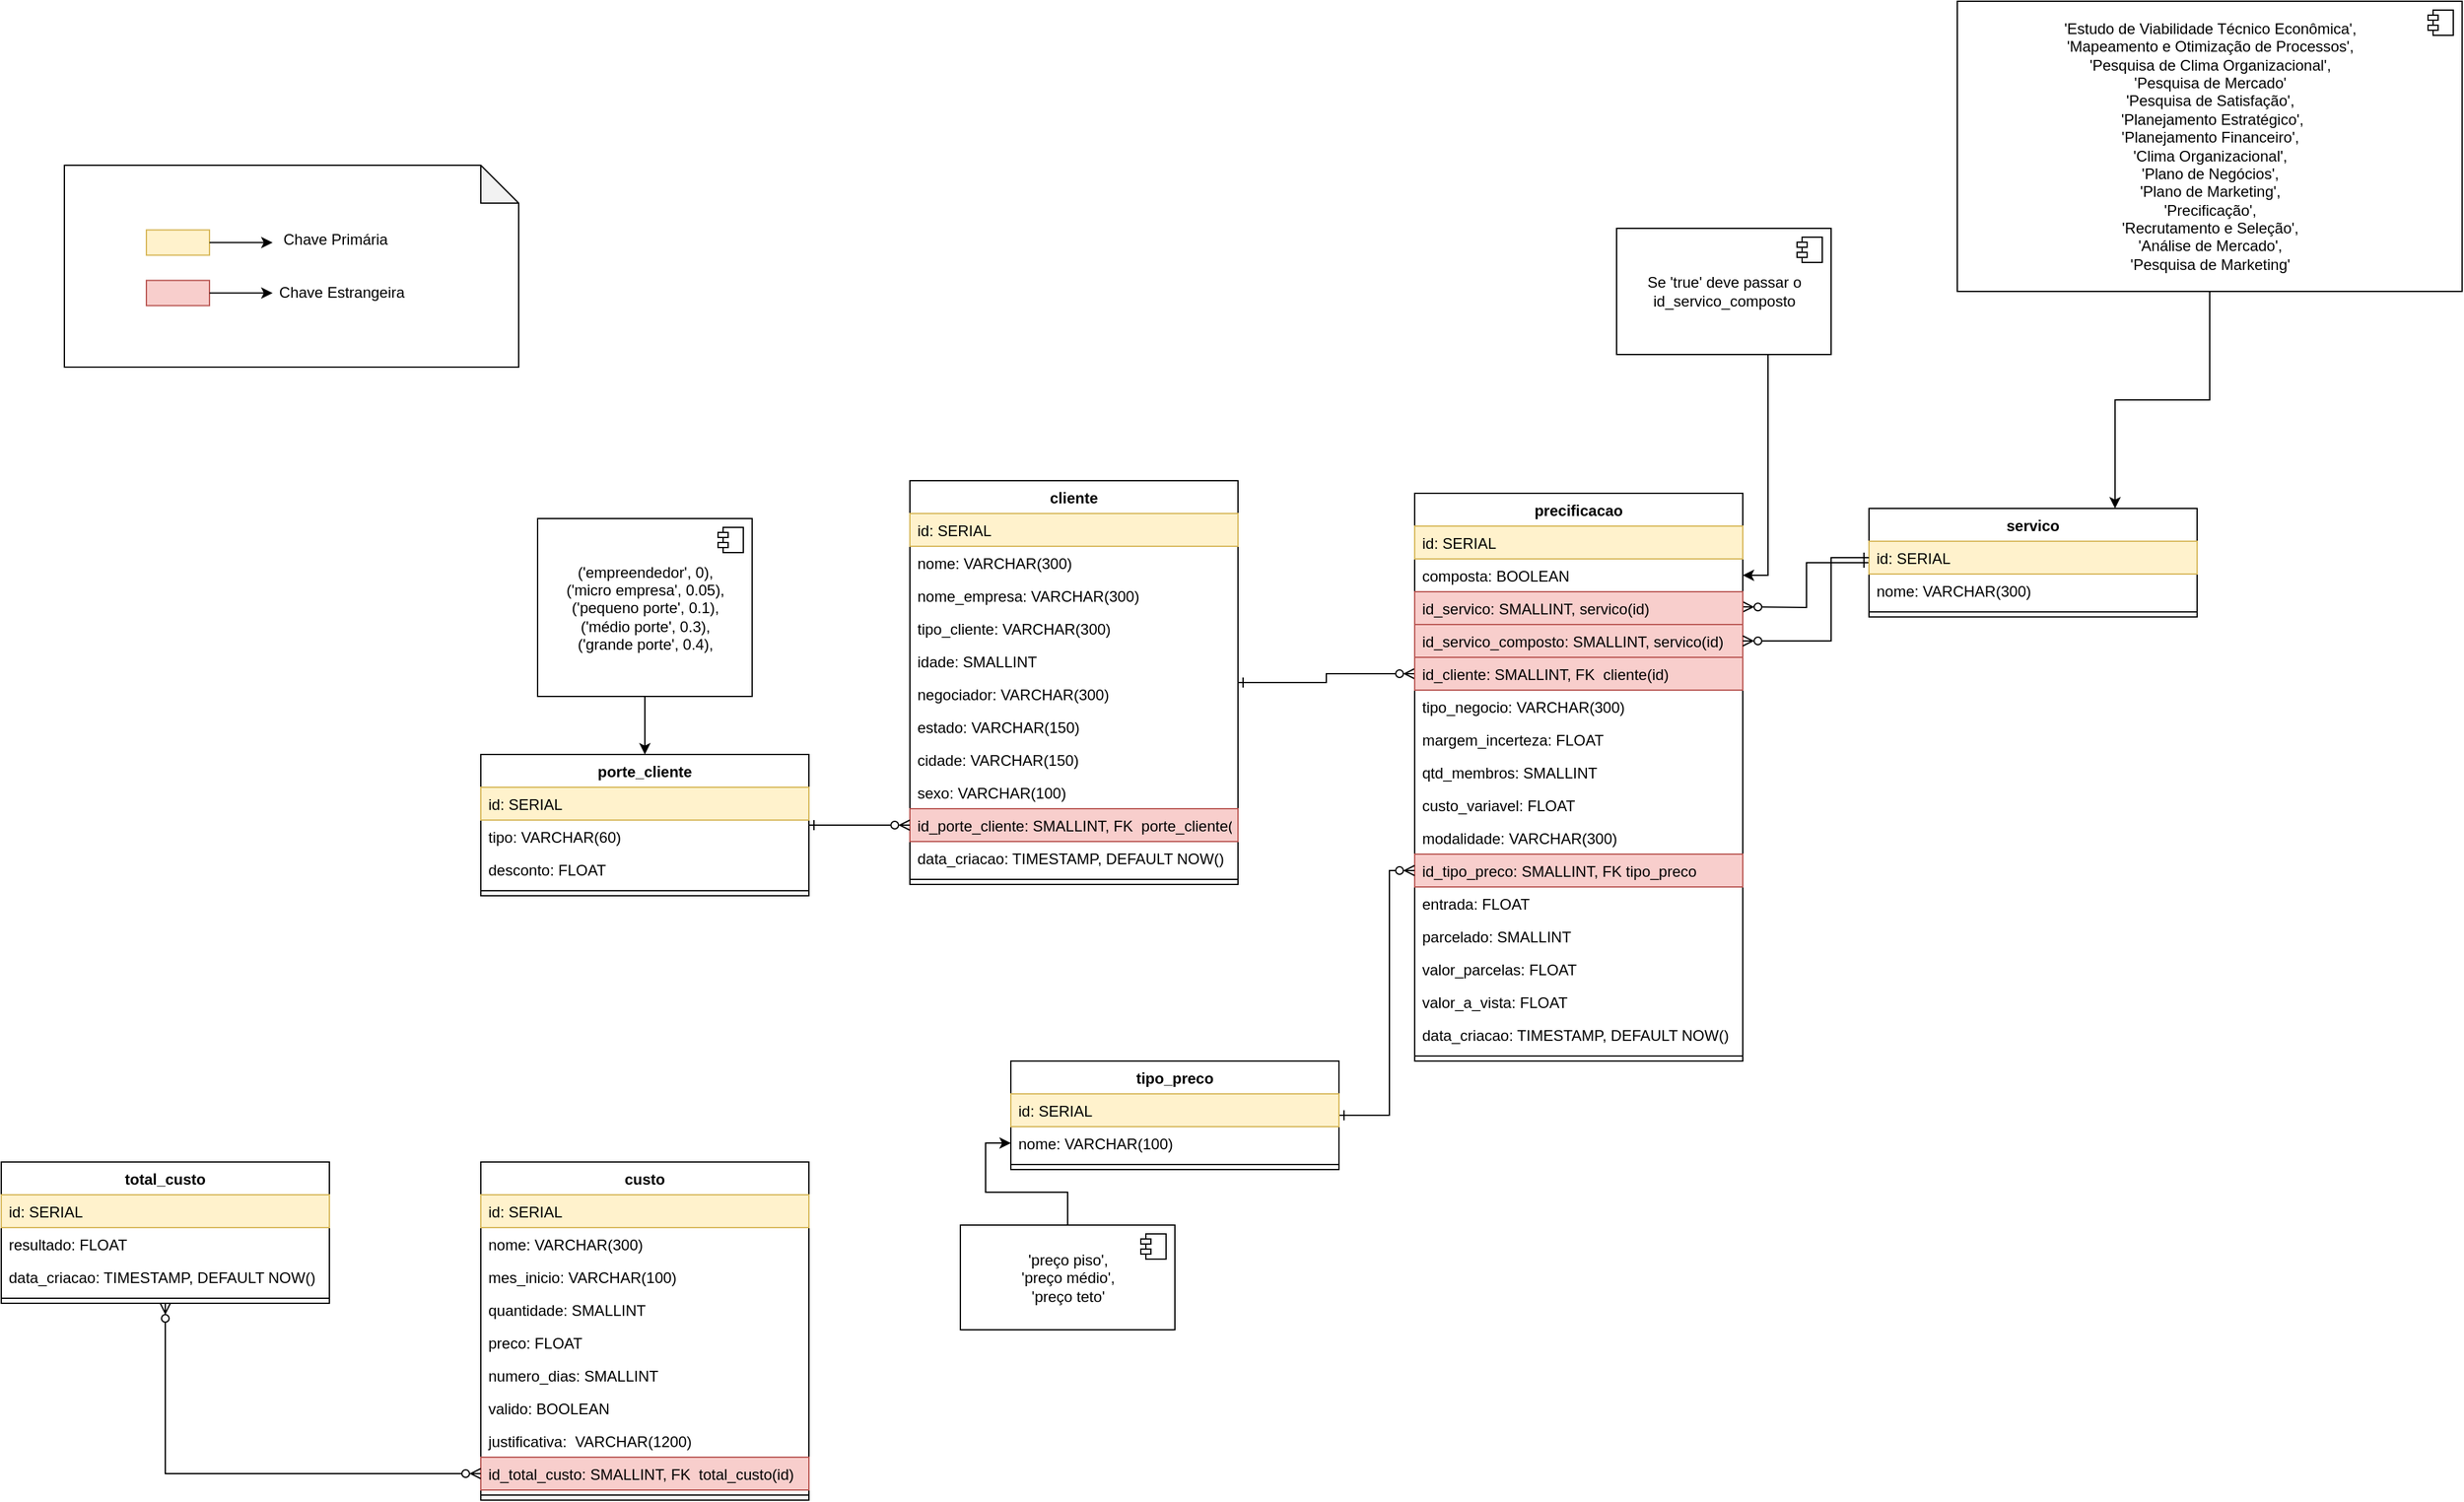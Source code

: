 <mxfile version="21.6.8" type="device">
  <diagram name="Página-1" id="OojbVuxw93xa1ULGr0nL">
    <mxGraphModel dx="2657" dy="1266" grid="1" gridSize="10" guides="1" tooltips="1" connect="1" arrows="1" fold="1" page="1" pageScale="1" pageWidth="827" pageHeight="1169" math="0" shadow="0">
      <root>
        <mxCell id="0" />
        <mxCell id="1" parent="0" />
        <mxCell id="Xt7bGyLg8HDcr2M8Km3x-40" style="edgeStyle=orthogonalEdgeStyle;rounded=0;orthogonalLoop=1;jettySize=auto;html=1;endArrow=ERzeroToMany;endFill=0;startArrow=ERone;startFill=0;" parent="1" source="eECu6zsZxVr2fr7YNmku-34" edge="1">
          <mxGeometry relative="1" as="geometry">
            <mxPoint x="1490" y="620" as="targetPoint" />
          </mxGeometry>
        </mxCell>
        <mxCell id="eECu6zsZxVr2fr7YNmku-34" value="servico" style="swimlane;fontStyle=1;align=center;verticalAlign=top;childLayout=stackLayout;horizontal=1;startSize=26;horizontalStack=0;resizeParent=1;resizeParentMax=0;resizeLast=0;collapsible=1;marginBottom=0;" parent="1" vertex="1">
          <mxGeometry x="1590" y="542" width="260" height="86" as="geometry" />
        </mxCell>
        <mxCell id="eECu6zsZxVr2fr7YNmku-35" value="id: SERIAL" style="text;align=left;verticalAlign=top;spacingLeft=4;spacingRight=4;overflow=hidden;rotatable=0;points=[[0,0.5],[1,0.5]];portConstraint=eastwest;fillColor=#fff2cc;strokeColor=#d6b656;" parent="eECu6zsZxVr2fr7YNmku-34" vertex="1">
          <mxGeometry y="26" width="260" height="26" as="geometry" />
        </mxCell>
        <mxCell id="eECu6zsZxVr2fr7YNmku-36" value="nome: VARCHAR(300)" style="text;align=left;verticalAlign=top;spacingLeft=4;spacingRight=4;overflow=hidden;rotatable=0;points=[[0,0.5],[1,0.5]];portConstraint=eastwest;rounded=0;shadow=0;html=0;" parent="eECu6zsZxVr2fr7YNmku-34" vertex="1">
          <mxGeometry y="52" width="260" height="26" as="geometry" />
        </mxCell>
        <mxCell id="eECu6zsZxVr2fr7YNmku-37" value="" style="line;strokeWidth=1;fillColor=none;align=left;verticalAlign=middle;spacingTop=-1;spacingLeft=3;spacingRight=3;rotatable=0;labelPosition=right;points=[];portConstraint=eastwest;strokeColor=inherit;" parent="eECu6zsZxVr2fr7YNmku-34" vertex="1">
          <mxGeometry y="78" width="260" height="8" as="geometry" />
        </mxCell>
        <mxCell id="Xt7bGyLg8HDcr2M8Km3x-41" style="edgeStyle=orthogonalEdgeStyle;rounded=0;orthogonalLoop=1;jettySize=auto;html=1;entryX=0.75;entryY=0;entryDx=0;entryDy=0;" parent="1" source="eECu6zsZxVr2fr7YNmku-39" target="eECu6zsZxVr2fr7YNmku-34" edge="1">
          <mxGeometry relative="1" as="geometry" />
        </mxCell>
        <mxCell id="eECu6zsZxVr2fr7YNmku-39" value="&#39;Estudo de Viabilidade Técnico Econômica&#39;, &lt;br&gt;&#39;Mapeamento e Otimização de Processos&#39;,&lt;br style=&quot;border-color: var(--border-color); padding: 0px; margin: 0px; text-align: left;&quot;&gt;&lt;span style=&quot;text-align: left;&quot;&gt;&#39;Pesquisa de Clima Organizacional&#39;,&lt;br&gt;&#39;Pesquisa de Mercado&#39;&lt;br&gt;&#39;Pesquisa de Satisfação&#39;,&lt;br&gt;&amp;nbsp;&#39;Planejamento Estratégico&#39;,&lt;br&gt;&#39;Planejamento Financeiro&#39;,&lt;br&gt;&#39;Clima Organizacional&#39;,&lt;br&gt;&#39;Plano de Negócios&#39;,&lt;br&gt;&#39;Plano de Marketing&#39;,&lt;br&gt;&#39;Precificação&#39;,&lt;br&gt;&#39;Recrutamento e Seleção&#39;,&lt;br&gt;&#39;Análise de Mercado&#39;,&lt;br&gt;&#39;Pesquisa de Marketing&#39;&lt;br&gt;&lt;/span&gt;" style="html=1;dropTarget=0;" parent="1" vertex="1">
          <mxGeometry x="1660" y="140" width="400" height="230" as="geometry" />
        </mxCell>
        <mxCell id="eECu6zsZxVr2fr7YNmku-40" value="" style="shape=module;jettyWidth=8;jettyHeight=4;" parent="eECu6zsZxVr2fr7YNmku-39" vertex="1">
          <mxGeometry x="1" width="20" height="20" relative="1" as="geometry">
            <mxPoint x="-27" y="7" as="offset" />
          </mxGeometry>
        </mxCell>
        <mxCell id="eECu6zsZxVr2fr7YNmku-97" value="" style="group" parent="1" vertex="1" connectable="0">
          <mxGeometry x="160" y="270" width="360" height="160" as="geometry" />
        </mxCell>
        <mxCell id="eECu6zsZxVr2fr7YNmku-98" value="" style="shape=note;whiteSpace=wrap;html=1;backgroundOutline=1;darkOpacity=0.05;" parent="eECu6zsZxVr2fr7YNmku-97" vertex="1">
          <mxGeometry width="360" height="160" as="geometry" />
        </mxCell>
        <mxCell id="eECu6zsZxVr2fr7YNmku-99" value="" style="group" parent="eECu6zsZxVr2fr7YNmku-97" vertex="1" connectable="0">
          <mxGeometry x="65" y="46.25" width="210" height="67.5" as="geometry" />
        </mxCell>
        <mxCell id="eECu6zsZxVr2fr7YNmku-100" value="" style="rounded=0;whiteSpace=wrap;html=1;fillColor=#f8cecc;strokeColor=#b85450;" parent="eECu6zsZxVr2fr7YNmku-99" vertex="1">
          <mxGeometry y="45" width="50" height="20" as="geometry" />
        </mxCell>
        <mxCell id="eECu6zsZxVr2fr7YNmku-101" value="" style="rounded=0;whiteSpace=wrap;html=1;fillColor=#fff2cc;strokeColor=#d6b656;" parent="eECu6zsZxVr2fr7YNmku-99" vertex="1">
          <mxGeometry y="5" width="50" height="20" as="geometry" />
        </mxCell>
        <mxCell id="eECu6zsZxVr2fr7YNmku-102" value="Chave Primária" style="text;html=1;strokeColor=none;fillColor=none;align=center;verticalAlign=middle;whiteSpace=wrap;rounded=0;" parent="eECu6zsZxVr2fr7YNmku-99" vertex="1">
          <mxGeometry x="100" width="100" height="25" as="geometry" />
        </mxCell>
        <mxCell id="eECu6zsZxVr2fr7YNmku-103" value="Chave Estrangeira" style="text;html=1;strokeColor=none;fillColor=none;align=center;verticalAlign=middle;whiteSpace=wrap;rounded=0;" parent="eECu6zsZxVr2fr7YNmku-99" vertex="1">
          <mxGeometry x="100" y="42.5" width="110" height="25" as="geometry" />
        </mxCell>
        <mxCell id="eECu6zsZxVr2fr7YNmku-104" value="" style="endArrow=classic;html=1;rounded=0;exitX=1;exitY=0.5;exitDx=0;exitDy=0;entryX=0;entryY=0.5;entryDx=0;entryDy=0;" parent="eECu6zsZxVr2fr7YNmku-99" source="eECu6zsZxVr2fr7YNmku-100" target="eECu6zsZxVr2fr7YNmku-103" edge="1">
          <mxGeometry width="50" height="50" relative="1" as="geometry">
            <mxPoint x="50" y="95" as="sourcePoint" />
            <mxPoint x="100" y="45" as="targetPoint" />
            <Array as="points">
              <mxPoint x="70" y="55" />
            </Array>
          </mxGeometry>
        </mxCell>
        <mxCell id="eECu6zsZxVr2fr7YNmku-105" value="" style="endArrow=classic;html=1;rounded=0;exitX=1;exitY=0.5;exitDx=0;exitDy=0;" parent="eECu6zsZxVr2fr7YNmku-99" source="eECu6zsZxVr2fr7YNmku-101" edge="1">
          <mxGeometry width="50" height="50" relative="1" as="geometry">
            <mxPoint x="90" y="155" as="sourcePoint" />
            <mxPoint x="100" y="15" as="targetPoint" />
          </mxGeometry>
        </mxCell>
        <mxCell id="Xt7bGyLg8HDcr2M8Km3x-54" style="edgeStyle=orthogonalEdgeStyle;rounded=0;orthogonalLoop=1;jettySize=auto;html=1;entryX=0;entryY=0.5;entryDx=0;entryDy=0;endArrow=ERzeroToMany;endFill=0;startArrow=ERone;startFill=0;" parent="1" source="Xt7bGyLg8HDcr2M8Km3x-1" target="Xt7bGyLg8HDcr2M8Km3x-32" edge="1">
          <mxGeometry relative="1" as="geometry" />
        </mxCell>
        <mxCell id="Xt7bGyLg8HDcr2M8Km3x-1" value="cliente" style="swimlane;fontStyle=1;align=center;verticalAlign=top;childLayout=stackLayout;horizontal=1;startSize=26;horizontalStack=0;resizeParent=1;resizeParentMax=0;resizeLast=0;collapsible=1;marginBottom=0;" parent="1" vertex="1">
          <mxGeometry x="830" y="520" width="260" height="320" as="geometry" />
        </mxCell>
        <mxCell id="Xt7bGyLg8HDcr2M8Km3x-2" value="id: SERIAL" style="text;align=left;verticalAlign=top;spacingLeft=4;spacingRight=4;overflow=hidden;rotatable=0;points=[[0,0.5],[1,0.5]];portConstraint=eastwest;fillColor=#fff2cc;strokeColor=#d6b656;" parent="Xt7bGyLg8HDcr2M8Km3x-1" vertex="1">
          <mxGeometry y="26" width="260" height="26" as="geometry" />
        </mxCell>
        <mxCell id="Xt7bGyLg8HDcr2M8Km3x-3" value="nome: VARCHAR(300)" style="text;align=left;verticalAlign=top;spacingLeft=4;spacingRight=4;overflow=hidden;rotatable=0;points=[[0,0.5],[1,0.5]];portConstraint=eastwest;rounded=0;shadow=0;html=0;" parent="Xt7bGyLg8HDcr2M8Km3x-1" vertex="1">
          <mxGeometry y="52" width="260" height="26" as="geometry" />
        </mxCell>
        <mxCell id="Xt7bGyLg8HDcr2M8Km3x-5" value="nome_empresa: VARCHAR(300)" style="text;align=left;verticalAlign=top;spacingLeft=4;spacingRight=4;overflow=hidden;rotatable=0;points=[[0,0.5],[1,0.5]];portConstraint=eastwest;rounded=0;shadow=0;html=0;" parent="Xt7bGyLg8HDcr2M8Km3x-1" vertex="1">
          <mxGeometry y="78" width="260" height="26" as="geometry" />
        </mxCell>
        <mxCell id="Xt7bGyLg8HDcr2M8Km3x-6" value="tipo_cliente: VARCHAR(300)" style="text;align=left;verticalAlign=top;spacingLeft=4;spacingRight=4;overflow=hidden;rotatable=0;points=[[0,0.5],[1,0.5]];portConstraint=eastwest;rounded=0;shadow=0;html=0;" parent="Xt7bGyLg8HDcr2M8Km3x-1" vertex="1">
          <mxGeometry y="104" width="260" height="26" as="geometry" />
        </mxCell>
        <mxCell id="Xt7bGyLg8HDcr2M8Km3x-7" value="idade: SMALLINT" style="text;align=left;verticalAlign=top;spacingLeft=4;spacingRight=4;overflow=hidden;rotatable=0;points=[[0,0.5],[1,0.5]];portConstraint=eastwest;rounded=0;shadow=0;html=0;" parent="Xt7bGyLg8HDcr2M8Km3x-1" vertex="1">
          <mxGeometry y="130" width="260" height="26" as="geometry" />
        </mxCell>
        <mxCell id="Xt7bGyLg8HDcr2M8Km3x-8" value="negociador: VARCHAR(300)" style="text;align=left;verticalAlign=top;spacingLeft=4;spacingRight=4;overflow=hidden;rotatable=0;points=[[0,0.5],[1,0.5]];portConstraint=eastwest;rounded=0;shadow=0;html=0;" parent="Xt7bGyLg8HDcr2M8Km3x-1" vertex="1">
          <mxGeometry y="156" width="260" height="26" as="geometry" />
        </mxCell>
        <mxCell id="Xt7bGyLg8HDcr2M8Km3x-9" value="estado: VARCHAR(150)" style="text;align=left;verticalAlign=top;spacingLeft=4;spacingRight=4;overflow=hidden;rotatable=0;points=[[0,0.5],[1,0.5]];portConstraint=eastwest;rounded=0;shadow=0;html=0;" parent="Xt7bGyLg8HDcr2M8Km3x-1" vertex="1">
          <mxGeometry y="182" width="260" height="26" as="geometry" />
        </mxCell>
        <mxCell id="Xt7bGyLg8HDcr2M8Km3x-11" value="cidade: VARCHAR(150)" style="text;align=left;verticalAlign=top;spacingLeft=4;spacingRight=4;overflow=hidden;rotatable=0;points=[[0,0.5],[1,0.5]];portConstraint=eastwest;rounded=0;shadow=0;html=0;" parent="Xt7bGyLg8HDcr2M8Km3x-1" vertex="1">
          <mxGeometry y="208" width="260" height="26" as="geometry" />
        </mxCell>
        <mxCell id="Xt7bGyLg8HDcr2M8Km3x-10" value="sexo: VARCHAR(100)" style="text;align=left;verticalAlign=top;spacingLeft=4;spacingRight=4;overflow=hidden;rotatable=0;points=[[0,0.5],[1,0.5]];portConstraint=eastwest;rounded=0;shadow=0;html=0;" parent="Xt7bGyLg8HDcr2M8Km3x-1" vertex="1">
          <mxGeometry y="234" width="260" height="26" as="geometry" />
        </mxCell>
        <mxCell id="Xt7bGyLg8HDcr2M8Km3x-12" value="id_porte_cliente: SMALLINT, FK  porte_cliente(id)" style="text;align=left;verticalAlign=top;spacingLeft=4;spacingRight=4;overflow=hidden;rotatable=0;points=[[0,0.5],[1,0.5]];portConstraint=eastwest;rounded=0;shadow=0;html=0;fillColor=#f8cecc;strokeColor=#b85450;" parent="Xt7bGyLg8HDcr2M8Km3x-1" vertex="1">
          <mxGeometry y="260" width="260" height="26" as="geometry" />
        </mxCell>
        <mxCell id="3DhGtUNR9gq0dcqXQN8T-7" value="data_criacao: TIMESTAMP, DEFAULT NOW()" style="text;align=left;verticalAlign=top;spacingLeft=4;spacingRight=4;overflow=hidden;rotatable=0;points=[[0,0.5],[1,0.5]];portConstraint=eastwest;rounded=0;shadow=0;html=0;" parent="Xt7bGyLg8HDcr2M8Km3x-1" vertex="1">
          <mxGeometry y="286" width="260" height="26" as="geometry" />
        </mxCell>
        <mxCell id="Xt7bGyLg8HDcr2M8Km3x-4" value="" style="line;strokeWidth=1;fillColor=none;align=left;verticalAlign=middle;spacingTop=-1;spacingLeft=3;spacingRight=3;rotatable=0;labelPosition=right;points=[];portConstraint=eastwest;strokeColor=inherit;" parent="Xt7bGyLg8HDcr2M8Km3x-1" vertex="1">
          <mxGeometry y="312" width="260" height="8" as="geometry" />
        </mxCell>
        <mxCell id="Xt7bGyLg8HDcr2M8Km3x-18" style="edgeStyle=orthogonalEdgeStyle;rounded=0;orthogonalLoop=1;jettySize=auto;html=1;entryX=0;entryY=0.5;entryDx=0;entryDy=0;startArrow=ERone;startFill=0;endArrow=ERzeroToMany;endFill=0;" parent="1" source="Xt7bGyLg8HDcr2M8Km3x-13" target="Xt7bGyLg8HDcr2M8Km3x-12" edge="1">
          <mxGeometry relative="1" as="geometry">
            <mxPoint x="1170" y="790" as="targetPoint" />
          </mxGeometry>
        </mxCell>
        <mxCell id="Xt7bGyLg8HDcr2M8Km3x-13" value="porte_cliente" style="swimlane;fontStyle=1;align=center;verticalAlign=top;childLayout=stackLayout;horizontal=1;startSize=26;horizontalStack=0;resizeParent=1;resizeParentMax=0;resizeLast=0;collapsible=1;marginBottom=0;" parent="1" vertex="1">
          <mxGeometry x="490" y="737" width="260" height="112" as="geometry" />
        </mxCell>
        <mxCell id="Xt7bGyLg8HDcr2M8Km3x-14" value="id: SERIAL" style="text;align=left;verticalAlign=top;spacingLeft=4;spacingRight=4;overflow=hidden;rotatable=0;points=[[0,0.5],[1,0.5]];portConstraint=eastwest;fillColor=#fff2cc;strokeColor=#d6b656;" parent="Xt7bGyLg8HDcr2M8Km3x-13" vertex="1">
          <mxGeometry y="26" width="260" height="26" as="geometry" />
        </mxCell>
        <mxCell id="Xt7bGyLg8HDcr2M8Km3x-15" value="tipo: VARCHAR(60)" style="text;align=left;verticalAlign=top;spacingLeft=4;spacingRight=4;overflow=hidden;rotatable=0;points=[[0,0.5],[1,0.5]];portConstraint=eastwest;rounded=0;shadow=0;html=0;" parent="Xt7bGyLg8HDcr2M8Km3x-13" vertex="1">
          <mxGeometry y="52" width="260" height="26" as="geometry" />
        </mxCell>
        <mxCell id="Xt7bGyLg8HDcr2M8Km3x-16" value="desconto: FLOAT" style="text;align=left;verticalAlign=top;spacingLeft=4;spacingRight=4;overflow=hidden;rotatable=0;points=[[0,0.5],[1,0.5]];portConstraint=eastwest;rounded=0;shadow=0;html=0;" parent="Xt7bGyLg8HDcr2M8Km3x-13" vertex="1">
          <mxGeometry y="78" width="260" height="26" as="geometry" />
        </mxCell>
        <mxCell id="Xt7bGyLg8HDcr2M8Km3x-17" value="" style="line;strokeWidth=1;fillColor=none;align=left;verticalAlign=middle;spacingTop=-1;spacingLeft=3;spacingRight=3;rotatable=0;labelPosition=right;points=[];portConstraint=eastwest;strokeColor=inherit;" parent="Xt7bGyLg8HDcr2M8Km3x-13" vertex="1">
          <mxGeometry y="104" width="260" height="8" as="geometry" />
        </mxCell>
        <mxCell id="Xt7bGyLg8HDcr2M8Km3x-53" style="edgeStyle=orthogonalEdgeStyle;rounded=0;orthogonalLoop=1;jettySize=auto;html=1;entryX=0.5;entryY=0;entryDx=0;entryDy=0;" parent="1" source="Xt7bGyLg8HDcr2M8Km3x-19" target="Xt7bGyLg8HDcr2M8Km3x-13" edge="1">
          <mxGeometry relative="1" as="geometry" />
        </mxCell>
        <mxCell id="Xt7bGyLg8HDcr2M8Km3x-19" value="(&#39;empreendedor&#39;, 0), &lt;br&gt;(&#39;micro empresa&#39;, 0.05),&lt;br style=&quot;border-color: var(--border-color); padding: 0px; margin: 0px; text-align: left;&quot;&gt;(&lt;span style=&quot;text-align: left;&quot;&gt;&#39;pequeno porte&#39;, 0.1),&lt;/span&gt;&lt;br&gt;(&lt;span style=&quot;border-color: var(--border-color); text-align: left;&quot;&gt;&#39;médio porte&#39;, 0.3),&lt;br&gt;&lt;/span&gt;(&#39;grande porte&#39;, 0.4),&lt;span style=&quot;text-align: left;&quot;&gt;&lt;br&gt;&lt;/span&gt;" style="html=1;dropTarget=0;" parent="1" vertex="1">
          <mxGeometry x="535" y="550" width="170" height="141" as="geometry" />
        </mxCell>
        <mxCell id="Xt7bGyLg8HDcr2M8Km3x-20" value="" style="shape=module;jettyWidth=8;jettyHeight=4;" parent="Xt7bGyLg8HDcr2M8Km3x-19" vertex="1">
          <mxGeometry x="1" width="20" height="20" relative="1" as="geometry">
            <mxPoint x="-27" y="7" as="offset" />
          </mxGeometry>
        </mxCell>
        <mxCell id="Xt7bGyLg8HDcr2M8Km3x-22" value="precificacao" style="swimlane;fontStyle=1;align=center;verticalAlign=top;childLayout=stackLayout;horizontal=1;startSize=26;horizontalStack=0;resizeParent=1;resizeParentMax=0;resizeLast=0;collapsible=1;marginBottom=0;" parent="1" vertex="1">
          <mxGeometry x="1230" y="530" width="260" height="450" as="geometry" />
        </mxCell>
        <mxCell id="Xt7bGyLg8HDcr2M8Km3x-23" value="id: SERIAL" style="text;align=left;verticalAlign=top;spacingLeft=4;spacingRight=4;overflow=hidden;rotatable=0;points=[[0,0.5],[1,0.5]];portConstraint=eastwest;fillColor=#fff2cc;strokeColor=#d6b656;" parent="Xt7bGyLg8HDcr2M8Km3x-22" vertex="1">
          <mxGeometry y="26" width="260" height="26" as="geometry" />
        </mxCell>
        <mxCell id="Xt7bGyLg8HDcr2M8Km3x-31" value="composta: BOOLEAN" style="text;align=left;verticalAlign=top;spacingLeft=4;spacingRight=4;overflow=hidden;rotatable=0;points=[[0,0.5],[1,0.5]];portConstraint=eastwest;rounded=0;shadow=0;html=0;" parent="Xt7bGyLg8HDcr2M8Km3x-22" vertex="1">
          <mxGeometry y="52" width="260" height="26" as="geometry" />
        </mxCell>
        <mxCell id="Xt7bGyLg8HDcr2M8Km3x-42" value="id_servico: SMALLINT, servico(id)" style="text;align=left;verticalAlign=top;spacingLeft=4;spacingRight=4;overflow=hidden;rotatable=0;points=[[0,0.5],[1,0.5]];portConstraint=eastwest;rounded=0;shadow=0;html=0;fillColor=#f8cecc;strokeColor=#b85450;" parent="Xt7bGyLg8HDcr2M8Km3x-22" vertex="1">
          <mxGeometry y="78" width="260" height="26" as="geometry" />
        </mxCell>
        <mxCell id="Xt7bGyLg8HDcr2M8Km3x-34" value="id_servico_composto: SMALLINT, servico(id)" style="text;align=left;verticalAlign=top;spacingLeft=4;spacingRight=4;overflow=hidden;rotatable=0;points=[[0,0.5],[1,0.5]];portConstraint=eastwest;rounded=0;shadow=0;html=0;fillColor=#f8cecc;strokeColor=#b85450;" parent="Xt7bGyLg8HDcr2M8Km3x-22" vertex="1">
          <mxGeometry y="104" width="260" height="26" as="geometry" />
        </mxCell>
        <mxCell id="Xt7bGyLg8HDcr2M8Km3x-32" value="id_cliente: SMALLINT, FK  cliente(id)" style="text;align=left;verticalAlign=top;spacingLeft=4;spacingRight=4;overflow=hidden;rotatable=0;points=[[0,0.5],[1,0.5]];portConstraint=eastwest;rounded=0;shadow=0;html=0;fillColor=#f8cecc;strokeColor=#b85450;" parent="Xt7bGyLg8HDcr2M8Km3x-22" vertex="1">
          <mxGeometry y="130" width="260" height="26" as="geometry" />
        </mxCell>
        <mxCell id="Xt7bGyLg8HDcr2M8Km3x-49" value="tipo_negocio: VARCHAR(300)" style="text;align=left;verticalAlign=top;spacingLeft=4;spacingRight=4;overflow=hidden;rotatable=0;points=[[0,0.5],[1,0.5]];portConstraint=eastwest;rounded=0;shadow=0;html=0;" parent="Xt7bGyLg8HDcr2M8Km3x-22" vertex="1">
          <mxGeometry y="156" width="260" height="26" as="geometry" />
        </mxCell>
        <mxCell id="Xt7bGyLg8HDcr2M8Km3x-51" value="margem_incerteza: FLOAT" style="text;align=left;verticalAlign=top;spacingLeft=4;spacingRight=4;overflow=hidden;rotatable=0;points=[[0,0.5],[1,0.5]];portConstraint=eastwest;rounded=0;shadow=0;html=0;" parent="Xt7bGyLg8HDcr2M8Km3x-22" vertex="1">
          <mxGeometry y="182" width="260" height="26" as="geometry" />
        </mxCell>
        <mxCell id="Xt7bGyLg8HDcr2M8Km3x-56" value="qtd_membros: SMALLINT" style="text;align=left;verticalAlign=top;spacingLeft=4;spacingRight=4;overflow=hidden;rotatable=0;points=[[0,0.5],[1,0.5]];portConstraint=eastwest;rounded=0;shadow=0;html=0;" parent="Xt7bGyLg8HDcr2M8Km3x-22" vertex="1">
          <mxGeometry y="208" width="260" height="26" as="geometry" />
        </mxCell>
        <mxCell id="Xt7bGyLg8HDcr2M8Km3x-55" value="custo_variavel: FLOAT" style="text;align=left;verticalAlign=top;spacingLeft=4;spacingRight=4;overflow=hidden;rotatable=0;points=[[0,0.5],[1,0.5]];portConstraint=eastwest;rounded=0;shadow=0;html=0;" parent="Xt7bGyLg8HDcr2M8Km3x-22" vertex="1">
          <mxGeometry y="234" width="260" height="26" as="geometry" />
        </mxCell>
        <mxCell id="Xt7bGyLg8HDcr2M8Km3x-58" value="modalidade: VARCHAR(300)" style="text;align=left;verticalAlign=top;spacingLeft=4;spacingRight=4;overflow=hidden;rotatable=0;points=[[0,0.5],[1,0.5]];portConstraint=eastwest;rounded=0;shadow=0;html=0;" parent="Xt7bGyLg8HDcr2M8Km3x-22" vertex="1">
          <mxGeometry y="260" width="260" height="26" as="geometry" />
        </mxCell>
        <mxCell id="Xt7bGyLg8HDcr2M8Km3x-57" value="id_tipo_preco: SMALLINT, FK tipo_preco" style="text;align=left;verticalAlign=top;spacingLeft=4;spacingRight=4;overflow=hidden;rotatable=0;points=[[0,0.5],[1,0.5]];portConstraint=eastwest;rounded=0;shadow=0;html=0;fillColor=#f8cecc;strokeColor=#b85450;" parent="Xt7bGyLg8HDcr2M8Km3x-22" vertex="1">
          <mxGeometry y="286" width="260" height="26" as="geometry" />
        </mxCell>
        <mxCell id="Xt7bGyLg8HDcr2M8Km3x-73" value="entrada: FLOAT" style="text;align=left;verticalAlign=top;spacingLeft=4;spacingRight=4;overflow=hidden;rotatable=0;points=[[0,0.5],[1,0.5]];portConstraint=eastwest;rounded=0;shadow=0;html=0;" parent="Xt7bGyLg8HDcr2M8Km3x-22" vertex="1">
          <mxGeometry y="312" width="260" height="26" as="geometry" />
        </mxCell>
        <mxCell id="Xt7bGyLg8HDcr2M8Km3x-75" value="parcelado: SMALLINT" style="text;align=left;verticalAlign=top;spacingLeft=4;spacingRight=4;overflow=hidden;rotatable=0;points=[[0,0.5],[1,0.5]];portConstraint=eastwest;rounded=0;shadow=0;html=0;" parent="Xt7bGyLg8HDcr2M8Km3x-22" vertex="1">
          <mxGeometry y="338" width="260" height="26" as="geometry" />
        </mxCell>
        <mxCell id="Xt7bGyLg8HDcr2M8Km3x-74" value="valor_parcelas: FLOAT" style="text;align=left;verticalAlign=top;spacingLeft=4;spacingRight=4;overflow=hidden;rotatable=0;points=[[0,0.5],[1,0.5]];portConstraint=eastwest;rounded=0;shadow=0;html=0;" parent="Xt7bGyLg8HDcr2M8Km3x-22" vertex="1">
          <mxGeometry y="364" width="260" height="26" as="geometry" />
        </mxCell>
        <mxCell id="Xt7bGyLg8HDcr2M8Km3x-76" value="valor_a_vista: FLOAT" style="text;align=left;verticalAlign=top;spacingLeft=4;spacingRight=4;overflow=hidden;rotatable=0;points=[[0,0.5],[1,0.5]];portConstraint=eastwest;rounded=0;shadow=0;html=0;" parent="Xt7bGyLg8HDcr2M8Km3x-22" vertex="1">
          <mxGeometry y="390" width="260" height="26" as="geometry" />
        </mxCell>
        <mxCell id="3DhGtUNR9gq0dcqXQN8T-8" value="data_criacao: TIMESTAMP, DEFAULT NOW()" style="text;align=left;verticalAlign=top;spacingLeft=4;spacingRight=4;overflow=hidden;rotatable=0;points=[[0,0.5],[1,0.5]];portConstraint=eastwest;rounded=0;shadow=0;html=0;" parent="Xt7bGyLg8HDcr2M8Km3x-22" vertex="1">
          <mxGeometry y="416" width="260" height="26" as="geometry" />
        </mxCell>
        <mxCell id="Xt7bGyLg8HDcr2M8Km3x-33" value="" style="line;strokeWidth=1;fillColor=none;align=left;verticalAlign=middle;spacingTop=-1;spacingLeft=3;spacingRight=3;rotatable=0;labelPosition=right;points=[];portConstraint=eastwest;strokeColor=inherit;" parent="Xt7bGyLg8HDcr2M8Km3x-22" vertex="1">
          <mxGeometry y="442" width="260" height="8" as="geometry" />
        </mxCell>
        <mxCell id="Xt7bGyLg8HDcr2M8Km3x-45" style="edgeStyle=orthogonalEdgeStyle;rounded=0;orthogonalLoop=1;jettySize=auto;html=1;entryX=1;entryY=0.5;entryDx=0;entryDy=0;exitX=0.5;exitY=1;exitDx=0;exitDy=0;" parent="1" source="Xt7bGyLg8HDcr2M8Km3x-43" target="Xt7bGyLg8HDcr2M8Km3x-31" edge="1">
          <mxGeometry relative="1" as="geometry">
            <mxPoint x="1510" y="600" as="targetPoint" />
            <Array as="points">
              <mxPoint x="1510" y="420" />
              <mxPoint x="1510" y="595" />
            </Array>
          </mxGeometry>
        </mxCell>
        <mxCell id="Xt7bGyLg8HDcr2M8Km3x-43" value="&lt;span style=&quot;text-align: left;&quot;&gt;Se &#39;true&#39; deve passar o &lt;br&gt;id_servico_composto&lt;br&gt;&lt;/span&gt;" style="html=1;dropTarget=0;" parent="1" vertex="1">
          <mxGeometry x="1390" y="320" width="170" height="100" as="geometry" />
        </mxCell>
        <mxCell id="Xt7bGyLg8HDcr2M8Km3x-44" value="" style="shape=module;jettyWidth=8;jettyHeight=4;" parent="Xt7bGyLg8HDcr2M8Km3x-43" vertex="1">
          <mxGeometry x="1" width="20" height="20" relative="1" as="geometry">
            <mxPoint x="-27" y="7" as="offset" />
          </mxGeometry>
        </mxCell>
        <mxCell id="Xt7bGyLg8HDcr2M8Km3x-46" style="edgeStyle=orthogonalEdgeStyle;rounded=0;orthogonalLoop=1;jettySize=auto;html=1;endArrow=ERzeroToMany;endFill=0;startArrow=ERone;startFill=0;entryX=1;entryY=0.5;entryDx=0;entryDy=0;exitX=0;exitY=0.5;exitDx=0;exitDy=0;" parent="1" source="eECu6zsZxVr2fr7YNmku-35" target="Xt7bGyLg8HDcr2M8Km3x-34" edge="1">
          <mxGeometry relative="1" as="geometry">
            <mxPoint x="1510" y="675" as="targetPoint" />
            <mxPoint x="1570" y="640" as="sourcePoint" />
            <Array as="points">
              <mxPoint x="1560" y="581" />
              <mxPoint x="1560" y="647" />
            </Array>
          </mxGeometry>
        </mxCell>
        <mxCell id="Xt7bGyLg8HDcr2M8Km3x-68" style="edgeStyle=orthogonalEdgeStyle;rounded=0;orthogonalLoop=1;jettySize=auto;html=1;entryX=0;entryY=0.5;entryDx=0;entryDy=0;endArrow=ERzeroToMany;endFill=0;startArrow=ERone;startFill=0;" parent="1" source="Xt7bGyLg8HDcr2M8Km3x-63" target="Xt7bGyLg8HDcr2M8Km3x-57" edge="1">
          <mxGeometry relative="1" as="geometry">
            <Array as="points">
              <mxPoint x="1210" y="1023" />
              <mxPoint x="1210" y="829" />
            </Array>
          </mxGeometry>
        </mxCell>
        <mxCell id="Xt7bGyLg8HDcr2M8Km3x-63" value="tipo_preco" style="swimlane;fontStyle=1;align=center;verticalAlign=top;childLayout=stackLayout;horizontal=1;startSize=26;horizontalStack=0;resizeParent=1;resizeParentMax=0;resizeLast=0;collapsible=1;marginBottom=0;" parent="1" vertex="1">
          <mxGeometry x="910" y="980" width="260" height="86" as="geometry" />
        </mxCell>
        <mxCell id="Xt7bGyLg8HDcr2M8Km3x-64" value="id: SERIAL" style="text;align=left;verticalAlign=top;spacingLeft=4;spacingRight=4;overflow=hidden;rotatable=0;points=[[0,0.5],[1,0.5]];portConstraint=eastwest;fillColor=#fff2cc;strokeColor=#d6b656;" parent="Xt7bGyLg8HDcr2M8Km3x-63" vertex="1">
          <mxGeometry y="26" width="260" height="26" as="geometry" />
        </mxCell>
        <mxCell id="Xt7bGyLg8HDcr2M8Km3x-65" value="nome: VARCHAR(100)" style="text;align=left;verticalAlign=top;spacingLeft=4;spacingRight=4;overflow=hidden;rotatable=0;points=[[0,0.5],[1,0.5]];portConstraint=eastwest;rounded=0;shadow=0;html=0;" parent="Xt7bGyLg8HDcr2M8Km3x-63" vertex="1">
          <mxGeometry y="52" width="260" height="26" as="geometry" />
        </mxCell>
        <mxCell id="Xt7bGyLg8HDcr2M8Km3x-66" value="" style="line;strokeWidth=1;fillColor=none;align=left;verticalAlign=middle;spacingTop=-1;spacingLeft=3;spacingRight=3;rotatable=0;labelPosition=right;points=[];portConstraint=eastwest;strokeColor=inherit;" parent="Xt7bGyLg8HDcr2M8Km3x-63" vertex="1">
          <mxGeometry y="78" width="260" height="8" as="geometry" />
        </mxCell>
        <mxCell id="Xt7bGyLg8HDcr2M8Km3x-71" style="edgeStyle=orthogonalEdgeStyle;rounded=0;orthogonalLoop=1;jettySize=auto;html=1;entryX=0;entryY=0.5;entryDx=0;entryDy=0;" parent="1" source="Xt7bGyLg8HDcr2M8Km3x-69" target="Xt7bGyLg8HDcr2M8Km3x-65" edge="1">
          <mxGeometry relative="1" as="geometry" />
        </mxCell>
        <mxCell id="Xt7bGyLg8HDcr2M8Km3x-69" value="&lt;span style=&quot;text-align: left;&quot;&gt;&#39;preço piso&#39;,&lt;br&gt;&#39;preço médio&#39;,&lt;br&gt;&#39;preço teto&#39;&lt;br&gt;&lt;/span&gt;" style="html=1;dropTarget=0;" parent="1" vertex="1">
          <mxGeometry x="870" y="1110" width="170" height="83" as="geometry" />
        </mxCell>
        <mxCell id="Xt7bGyLg8HDcr2M8Km3x-70" value="" style="shape=module;jettyWidth=8;jettyHeight=4;" parent="Xt7bGyLg8HDcr2M8Km3x-69" vertex="1">
          <mxGeometry x="1" width="20" height="20" relative="1" as="geometry">
            <mxPoint x="-27" y="7" as="offset" />
          </mxGeometry>
        </mxCell>
        <mxCell id="3DhGtUNR9gq0dcqXQN8T-9" value="custo" style="swimlane;fontStyle=1;align=center;verticalAlign=top;childLayout=stackLayout;horizontal=1;startSize=26;horizontalStack=0;resizeParent=1;resizeParentMax=0;resizeLast=0;collapsible=1;marginBottom=0;" parent="1" vertex="1">
          <mxGeometry x="490" y="1060" width="260" height="268" as="geometry" />
        </mxCell>
        <mxCell id="3DhGtUNR9gq0dcqXQN8T-10" value="id: SERIAL" style="text;align=left;verticalAlign=top;spacingLeft=4;spacingRight=4;overflow=hidden;rotatable=0;points=[[0,0.5],[1,0.5]];portConstraint=eastwest;fillColor=#fff2cc;strokeColor=#d6b656;" parent="3DhGtUNR9gq0dcqXQN8T-9" vertex="1">
          <mxGeometry y="26" width="260" height="26" as="geometry" />
        </mxCell>
        <mxCell id="3DhGtUNR9gq0dcqXQN8T-11" value="nome: VARCHAR(300)" style="text;align=left;verticalAlign=top;spacingLeft=4;spacingRight=4;overflow=hidden;rotatable=0;points=[[0,0.5],[1,0.5]];portConstraint=eastwest;rounded=0;shadow=0;html=0;" parent="3DhGtUNR9gq0dcqXQN8T-9" vertex="1">
          <mxGeometry y="52" width="260" height="26" as="geometry" />
        </mxCell>
        <mxCell id="3DhGtUNR9gq0dcqXQN8T-12" value="mes_inicio: VARCHAR(100)" style="text;align=left;verticalAlign=top;spacingLeft=4;spacingRight=4;overflow=hidden;rotatable=0;points=[[0,0.5],[1,0.5]];portConstraint=eastwest;rounded=0;shadow=0;html=0;" parent="3DhGtUNR9gq0dcqXQN8T-9" vertex="1">
          <mxGeometry y="78" width="260" height="26" as="geometry" />
        </mxCell>
        <mxCell id="3DhGtUNR9gq0dcqXQN8T-14" value="quantidade: SMALLINT" style="text;align=left;verticalAlign=top;spacingLeft=4;spacingRight=4;overflow=hidden;rotatable=0;points=[[0,0.5],[1,0.5]];portConstraint=eastwest;rounded=0;shadow=0;html=0;" parent="3DhGtUNR9gq0dcqXQN8T-9" vertex="1">
          <mxGeometry y="104" width="260" height="26" as="geometry" />
        </mxCell>
        <mxCell id="3DhGtUNR9gq0dcqXQN8T-15" value="preco: FLOAT" style="text;align=left;verticalAlign=top;spacingLeft=4;spacingRight=4;overflow=hidden;rotatable=0;points=[[0,0.5],[1,0.5]];portConstraint=eastwest;rounded=0;shadow=0;html=0;" parent="3DhGtUNR9gq0dcqXQN8T-9" vertex="1">
          <mxGeometry y="130" width="260" height="26" as="geometry" />
        </mxCell>
        <mxCell id="3DhGtUNR9gq0dcqXQN8T-16" value="numero_dias: SMALLINT" style="text;align=left;verticalAlign=top;spacingLeft=4;spacingRight=4;overflow=hidden;rotatable=0;points=[[0,0.5],[1,0.5]];portConstraint=eastwest;rounded=0;shadow=0;html=0;" parent="3DhGtUNR9gq0dcqXQN8T-9" vertex="1">
          <mxGeometry y="156" width="260" height="26" as="geometry" />
        </mxCell>
        <mxCell id="3DhGtUNR9gq0dcqXQN8T-17" value="valido: BOOLEAN" style="text;align=left;verticalAlign=top;spacingLeft=4;spacingRight=4;overflow=hidden;rotatable=0;points=[[0,0.5],[1,0.5]];portConstraint=eastwest;rounded=0;shadow=0;html=0;" parent="3DhGtUNR9gq0dcqXQN8T-9" vertex="1">
          <mxGeometry y="182" width="260" height="26" as="geometry" />
        </mxCell>
        <mxCell id="3DhGtUNR9gq0dcqXQN8T-18" value="justificativa:  VARCHAR(1200)" style="text;align=left;verticalAlign=top;spacingLeft=4;spacingRight=4;overflow=hidden;rotatable=0;points=[[0,0.5],[1,0.5]];portConstraint=eastwest;rounded=0;shadow=0;html=0;" parent="3DhGtUNR9gq0dcqXQN8T-9" vertex="1">
          <mxGeometry y="208" width="260" height="26" as="geometry" />
        </mxCell>
        <mxCell id="3DhGtUNR9gq0dcqXQN8T-20" value="id_total_custo: SMALLINT, FK  total_custo(id)" style="text;align=left;verticalAlign=top;spacingLeft=4;spacingRight=4;overflow=hidden;rotatable=0;points=[[0,0.5],[1,0.5]];portConstraint=eastwest;rounded=0;shadow=0;html=0;fillColor=#f8cecc;strokeColor=#b85450;" parent="3DhGtUNR9gq0dcqXQN8T-9" vertex="1">
          <mxGeometry y="234" width="260" height="26" as="geometry" />
        </mxCell>
        <mxCell id="3DhGtUNR9gq0dcqXQN8T-13" value="" style="line;strokeWidth=1;fillColor=none;align=left;verticalAlign=middle;spacingTop=-1;spacingLeft=3;spacingRight=3;rotatable=0;labelPosition=right;points=[];portConstraint=eastwest;strokeColor=inherit;" parent="3DhGtUNR9gq0dcqXQN8T-9" vertex="1">
          <mxGeometry y="260" width="260" height="8" as="geometry" />
        </mxCell>
        <mxCell id="3DhGtUNR9gq0dcqXQN8T-28" style="edgeStyle=orthogonalEdgeStyle;rounded=0;orthogonalLoop=1;jettySize=auto;html=1;entryX=0;entryY=0.5;entryDx=0;entryDy=0;endArrow=ERzeroToMany;endFill=0;startArrow=ERzeroToMany;startFill=0;" parent="1" source="3DhGtUNR9gq0dcqXQN8T-21" target="3DhGtUNR9gq0dcqXQN8T-20" edge="1">
          <mxGeometry relative="1" as="geometry">
            <mxPoint x="240" y="1300" as="targetPoint" />
          </mxGeometry>
        </mxCell>
        <mxCell id="3DhGtUNR9gq0dcqXQN8T-21" value="total_custo" style="swimlane;fontStyle=1;align=center;verticalAlign=top;childLayout=stackLayout;horizontal=1;startSize=26;horizontalStack=0;resizeParent=1;resizeParentMax=0;resizeLast=0;collapsible=1;marginBottom=0;" parent="1" vertex="1">
          <mxGeometry x="110" y="1060" width="260" height="112" as="geometry" />
        </mxCell>
        <mxCell id="3DhGtUNR9gq0dcqXQN8T-22" value="id: SERIAL" style="text;align=left;verticalAlign=top;spacingLeft=4;spacingRight=4;overflow=hidden;rotatable=0;points=[[0,0.5],[1,0.5]];portConstraint=eastwest;fillColor=#fff2cc;strokeColor=#d6b656;" parent="3DhGtUNR9gq0dcqXQN8T-21" vertex="1">
          <mxGeometry y="26" width="260" height="26" as="geometry" />
        </mxCell>
        <mxCell id="3DhGtUNR9gq0dcqXQN8T-23" value="resultado: FLOAT" style="text;align=left;verticalAlign=top;spacingLeft=4;spacingRight=4;overflow=hidden;rotatable=0;points=[[0,0.5],[1,0.5]];portConstraint=eastwest;rounded=0;shadow=0;html=0;" parent="3DhGtUNR9gq0dcqXQN8T-21" vertex="1">
          <mxGeometry y="52" width="260" height="26" as="geometry" />
        </mxCell>
        <mxCell id="3DhGtUNR9gq0dcqXQN8T-26" value="data_criacao: TIMESTAMP, DEFAULT NOW()" style="text;align=left;verticalAlign=top;spacingLeft=4;spacingRight=4;overflow=hidden;rotatable=0;points=[[0,0.5],[1,0.5]];portConstraint=eastwest;rounded=0;shadow=0;html=0;" parent="3DhGtUNR9gq0dcqXQN8T-21" vertex="1">
          <mxGeometry y="78" width="260" height="26" as="geometry" />
        </mxCell>
        <mxCell id="3DhGtUNR9gq0dcqXQN8T-24" value="" style="line;strokeWidth=1;fillColor=none;align=left;verticalAlign=middle;spacingTop=-1;spacingLeft=3;spacingRight=3;rotatable=0;labelPosition=right;points=[];portConstraint=eastwest;strokeColor=inherit;" parent="3DhGtUNR9gq0dcqXQN8T-21" vertex="1">
          <mxGeometry y="104" width="260" height="8" as="geometry" />
        </mxCell>
      </root>
    </mxGraphModel>
  </diagram>
</mxfile>
